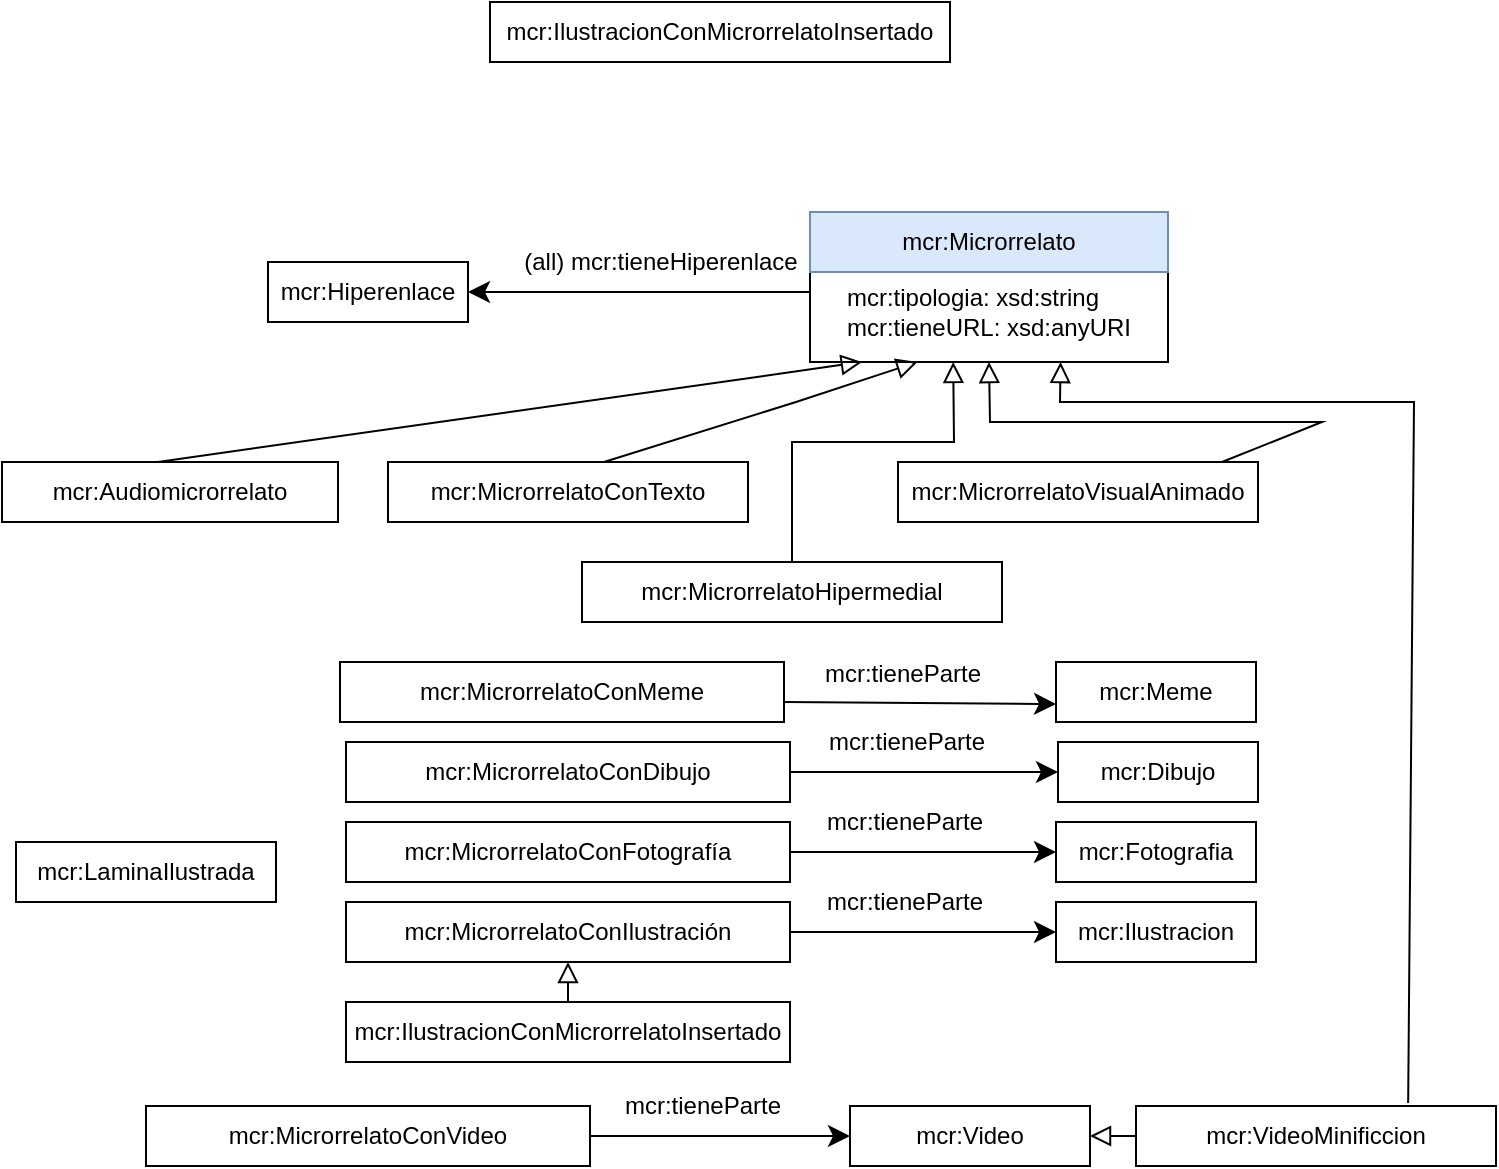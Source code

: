 <mxfile version="14.2.9" type="device"><diagram id="hYMJHa4g3Ncpx39WXmlK" name="Page-1"><mxGraphModel dx="868" dy="454" grid="1" gridSize="10" guides="1" tooltips="1" connect="1" arrows="1" fold="1" page="1" pageScale="1" pageWidth="827" pageHeight="1169" math="0" shadow="0"><root><mxCell id="0"/><mxCell id="1" parent="0"/><mxCell id="dOOsDLRipQ1w4wj1MJgH-1" value="mcr:MicrorrelatoConTexto" style="rounded=0;whiteSpace=wrap;html=1;snapToPoint=1;points=[[0.1,0],[0.2,0],[0.3,0],[0.4,0],[0.5,0],[0.6,0],[0.7,0],[0.8,0],[0.9,0],[0,0.1],[0,0.3],[0,0.5],[0,0.7],[0,0.9],[0.1,1],[0.2,1],[0.3,1],[0.4,1],[0.5,1],[0.6,1],[0.7,1],[0.8,1],[0.9,1],[1,0.1],[1,0.3],[1,0.5],[1,0.7],[1,0.9]];" vertex="1" parent="1"><mxGeometry x="216" y="590" width="180" height="30" as="geometry"/></mxCell><mxCell id="dOOsDLRipQ1w4wj1MJgH-2" value="mcr:MicrorrelatoHipermedial" style="rounded=0;whiteSpace=wrap;html=1;snapToPoint=1;points=[[0.1,0],[0.2,0],[0.3,0],[0.4,0],[0.5,0],[0.6,0],[0.7,0],[0.8,0],[0.9,0],[0,0.1],[0,0.3],[0,0.5],[0,0.7],[0,0.9],[0.1,1],[0.2,1],[0.3,1],[0.4,1],[0.5,1],[0.6,1],[0.7,1],[0.8,1],[0.9,1],[1,0.1],[1,0.3],[1,0.5],[1,0.7],[1,0.9]];" vertex="1" parent="1"><mxGeometry x="313" y="640" width="210" height="30" as="geometry"/></mxCell><mxCell id="dOOsDLRipQ1w4wj1MJgH-3" value="&lt;div align=&quot;left&quot;&gt;mcr:tipologia: xsd:string&lt;/div&gt;&lt;div&gt;mcr:tieneURL: xsd:anyURI&lt;br&gt;&lt;/div&gt;" style="rounded=0;whiteSpace=wrap;html=1;snapToPoint=1;points=[[0.1,0],[0.2,0],[0.3,0],[0.4,0],[0.5,0],[0.6,0],[0.7,0],[0.8,0],[0.9,0],[0,0.1],[0,0.3],[0,0.5],[0,0.7],[0,0.9],[0.1,1],[0.2,1],[0.3,1],[0.4,1],[0.5,1],[0.6,1],[0.7,1],[0.8,1],[0.9,1],[1,0.1],[1,0.3],[1,0.5],[1,0.7],[1,0.9]];" vertex="1" parent="1"><mxGeometry x="427" y="490" width="179" height="50" as="geometry"/></mxCell><mxCell id="dOOsDLRipQ1w4wj1MJgH-4" value="mcr:Microrrelato" style="rounded=0;whiteSpace=wrap;html=1;snapToPoint=1;points=[[0.1,0],[0.2,0],[0.3,0],[0.4,0],[0.5,0],[0.6,0],[0.7,0],[0.8,0],[0.9,0],[0,0.1],[0,0.3],[0,0.5],[0,0.7],[0,0.9],[0.1,1],[0.2,1],[0.3,1],[0.4,1],[0.5,1],[0.6,1],[0.7,1],[0.8,1],[0.9,1],[1,0.1],[1,0.3],[1,0.5],[1,0.7],[1,0.9]];fillColor=#dae8fc;strokeColor=#6c8ebf;" vertex="1" parent="1"><mxGeometry x="427" y="465.0" width="179" height="30" as="geometry"/></mxCell><mxCell id="dOOsDLRipQ1w4wj1MJgH-5" value="mcr:MicrorrelatoVisualAnimado" style="rounded=0;whiteSpace=wrap;html=1;snapToPoint=1;points=[[0.1,0],[0.2,0],[0.3,0],[0.4,0],[0.5,0],[0.6,0],[0.7,0],[0.8,0],[0.9,0],[0,0.1],[0,0.3],[0,0.5],[0,0.7],[0,0.9],[0.1,1],[0.2,1],[0.3,1],[0.4,1],[0.5,1],[0.6,1],[0.7,1],[0.8,1],[0.9,1],[1,0.1],[1,0.3],[1,0.5],[1,0.7],[1,0.9]];" vertex="1" parent="1"><mxGeometry x="471" y="590" width="180" height="30" as="geometry"/></mxCell><mxCell id="dOOsDLRipQ1w4wj1MJgH-6" value="mcr:VideoMinificcion" style="rounded=0;whiteSpace=wrap;html=1;snapToPoint=1;points=[[0.1,0],[0.2,0],[0.3,0],[0.4,0],[0.5,0],[0.6,0],[0.7,0],[0.8,0],[0.9,0],[0,0.1],[0,0.3],[0,0.5],[0,0.7],[0,0.9],[0.1,1],[0.2,1],[0.3,1],[0.4,1],[0.5,1],[0.6,1],[0.7,1],[0.8,1],[0.9,1],[1,0.1],[1,0.3],[1,0.5],[1,0.7],[1,0.9]];" vertex="1" parent="1"><mxGeometry x="590" y="912" width="180" height="30" as="geometry"/></mxCell><mxCell id="dOOsDLRipQ1w4wj1MJgH-7" value="" style="endArrow=block;html=1;fontColor=#000099;endFill=0;entryX=0.145;entryY=1;entryDx=0;entryDy=0;endSize=8;arcSize=0;exitX=0.464;exitY=0;exitDx=0;exitDy=0;entryPerimeter=0;exitPerimeter=0;" edge="1" parent="1" source="dOOsDLRipQ1w4wj1MJgH-11" target="dOOsDLRipQ1w4wj1MJgH-3"><mxGeometry width="50" height="50" relative="1" as="geometry"><mxPoint x="503" y="639" as="sourcePoint"/><mxPoint x="650.99" y="530" as="targetPoint"/></mxGeometry></mxCell><mxCell id="dOOsDLRipQ1w4wj1MJgH-8" value="" style="endArrow=block;html=1;fontColor=#000099;exitX=0.5;exitY=0;exitDx=0;exitDy=0;endFill=0;endSize=8;arcSize=0;entryX=0.4;entryY=1;entryDx=0;entryDy=0;" edge="1" parent="1" source="dOOsDLRipQ1w4wj1MJgH-2" target="dOOsDLRipQ1w4wj1MJgH-3"><mxGeometry width="50" height="50" relative="1" as="geometry"><mxPoint x="703" y="640" as="sourcePoint"/><mxPoint x="797" y="610" as="targetPoint"/><Array as="points"><mxPoint x="418" y="580"/><mxPoint x="499" y="580"/></Array></mxGeometry></mxCell><mxCell id="dOOsDLRipQ1w4wj1MJgH-9" value="" style="endArrow=block;html=1;fontColor=#000099;exitX=0.756;exitY=-0.05;exitDx=0;exitDy=0;endFill=0;entryX=0.7;entryY=1;entryDx=0;entryDy=0;endSize=8;arcSize=0;exitPerimeter=0;" edge="1" parent="1" source="dOOsDLRipQ1w4wj1MJgH-6" target="dOOsDLRipQ1w4wj1MJgH-3"><mxGeometry width="50" height="50" relative="1" as="geometry"><mxPoint x="922" y="640" as="sourcePoint"/><mxPoint x="850.4" y="610.0" as="targetPoint"/><Array as="points"><mxPoint x="729" y="560"/><mxPoint x="552" y="560"/></Array></mxGeometry></mxCell><mxCell id="dOOsDLRipQ1w4wj1MJgH-10" value="" style="endArrow=block;html=1;fontColor=#000099;endFill=0;entryX=0.3;entryY=1;entryDx=0;entryDy=0;endSize=8;arcSize=0;exitX=0.6;exitY=0;exitDx=0;exitDy=0;" edge="1" parent="1" source="dOOsDLRipQ1w4wj1MJgH-1" target="dOOsDLRipQ1w4wj1MJgH-3"><mxGeometry width="50" height="50" relative="1" as="geometry"><mxPoint x="555" y="650" as="sourcePoint"/><mxPoint x="832.5" y="610.0" as="targetPoint"/><Array as="points"><mxPoint x="420" y="560"/></Array></mxGeometry></mxCell><mxCell id="dOOsDLRipQ1w4wj1MJgH-11" value="mcr:Audiomicrorrelato" style="rounded=0;whiteSpace=wrap;html=1;snapToPoint=1;points=[[0.1,0],[0.2,0],[0.3,0],[0.4,0],[0.5,0],[0.6,0],[0.7,0],[0.8,0],[0.9,0],[0,0.1],[0,0.3],[0,0.5],[0,0.7],[0,0.9],[0.1,1],[0.2,1],[0.3,1],[0.4,1],[0.5,1],[0.6,1],[0.7,1],[0.8,1],[0.9,1],[1,0.1],[1,0.3],[1,0.5],[1,0.7],[1,0.9]];" vertex="1" parent="1"><mxGeometry x="23" y="590" width="168" height="30" as="geometry"/></mxCell><mxCell id="dOOsDLRipQ1w4wj1MJgH-12" value="" style="endArrow=block;html=1;fontColor=#000099;endFill=0;entryX=0.5;entryY=1;entryDx=0;entryDy=0;endSize=8;arcSize=0;exitX=0.9;exitY=0;exitDx=0;exitDy=0;" edge="1" parent="1" source="dOOsDLRipQ1w4wj1MJgH-5" target="dOOsDLRipQ1w4wj1MJgH-3"><mxGeometry width="50" height="50" relative="1" as="geometry"><mxPoint x="683" y="710" as="sourcePoint"/><mxPoint x="623" y="590" as="targetPoint"/><Array as="points"><mxPoint x="683" y="570"/><mxPoint x="643" y="570"/><mxPoint x="603" y="570"/><mxPoint x="517" y="570"/></Array></mxGeometry></mxCell><mxCell id="dOOsDLRipQ1w4wj1MJgH-13" value="mcr:IlustracionConMicrorrelatoInsertado" style="rounded=0;whiteSpace=wrap;html=1;snapToPoint=1;points=[[0.1,0],[0.2,0],[0.3,0],[0.4,0],[0.5,0],[0.6,0],[0.7,0],[0.8,0],[0.9,0],[0,0.1],[0,0.3],[0,0.5],[0,0.7],[0,0.9],[0.1,1],[0.2,1],[0.3,1],[0.4,1],[0.5,1],[0.6,1],[0.7,1],[0.8,1],[0.9,1],[1,0.1],[1,0.3],[1,0.5],[1,0.7],[1,0.9]];" vertex="1" parent="1"><mxGeometry x="195" y="860" width="222" height="30" as="geometry"/></mxCell><mxCell id="dOOsDLRipQ1w4wj1MJgH-14" value="" style="endArrow=block;html=1;fontColor=#000099;endFill=0;endSize=8;arcSize=0;exitX=0.5;exitY=0;exitDx=0;exitDy=0;entryX=0.5;entryY=1;entryDx=0;entryDy=0;" edge="1" parent="1" source="dOOsDLRipQ1w4wj1MJgH-13" target="dOOsDLRipQ1w4wj1MJgH-20"><mxGeometry width="50" height="50" relative="1" as="geometry"><mxPoint x="540" y="820" as="sourcePoint"/><mxPoint x="540" y="800" as="targetPoint"/><Array as="points"/></mxGeometry></mxCell><mxCell id="dOOsDLRipQ1w4wj1MJgH-15" value="mcr:Hiperenlace" style="rounded=0;whiteSpace=wrap;html=1;snapToPoint=1;points=[[0.1,0],[0.2,0],[0.3,0],[0.4,0],[0.5,0],[0.6,0],[0.7,0],[0.8,0],[0.9,0],[0,0.1],[0,0.3],[0,0.5],[0,0.7],[0,0.9],[0.1,1],[0.2,1],[0.3,1],[0.4,1],[0.5,1],[0.6,1],[0.7,1],[0.8,1],[0.9,1],[1,0.1],[1,0.3],[1,0.5],[1,0.7],[1,0.9]];" vertex="1" parent="1"><mxGeometry x="156" y="490" width="100" height="30" as="geometry"/></mxCell><mxCell id="dOOsDLRipQ1w4wj1MJgH-16" value="mcr:Video" style="rounded=0;whiteSpace=wrap;html=1;snapToPoint=1;points=[[0.1,0],[0.2,0],[0.3,0],[0.4,0],[0.5,0],[0.6,0],[0.7,0],[0.8,0],[0.9,0],[0,0.1],[0,0.3],[0,0.5],[0,0.7],[0,0.9],[0.1,1],[0.2,1],[0.3,1],[0.4,1],[0.5,1],[0.6,1],[0.7,1],[0.8,1],[0.9,1],[1,0.1],[1,0.3],[1,0.5],[1,0.7],[1,0.9]];" vertex="1" parent="1"><mxGeometry x="447" y="912.0" width="120" height="30" as="geometry"/></mxCell><mxCell id="dOOsDLRipQ1w4wj1MJgH-17" value="" style="endArrow=block;html=1;fontColor=#000099;endFill=0;endSize=8;arcSize=0;entryX=1;entryY=0.5;entryDx=0;entryDy=0;exitX=0;exitY=0.5;exitDx=0;exitDy=0;" edge="1" parent="1" source="dOOsDLRipQ1w4wj1MJgH-6" target="dOOsDLRipQ1w4wj1MJgH-16"><mxGeometry width="50" height="50" relative="1" as="geometry"><mxPoint x="920.25" y="652.5" as="sourcePoint"/><mxPoint x="920.5" y="680.5" as="targetPoint"/><Array as="points"/></mxGeometry></mxCell><mxCell id="dOOsDLRipQ1w4wj1MJgH-18" value="mcr:Dibujo" style="rounded=0;whiteSpace=wrap;html=1;snapToPoint=1;points=[[0.1,0],[0.2,0],[0.3,0],[0.4,0],[0.5,0],[0.6,0],[0.7,0],[0.8,0],[0.9,0],[0,0.1],[0,0.3],[0,0.5],[0,0.7],[0,0.9],[0.1,1],[0.2,1],[0.3,1],[0.4,1],[0.5,1],[0.6,1],[0.7,1],[0.8,1],[0.9,1],[1,0.1],[1,0.3],[1,0.5],[1,0.7],[1,0.9]];" vertex="1" parent="1"><mxGeometry x="551" y="730" width="100" height="30" as="geometry"/></mxCell><mxCell id="dOOsDLRipQ1w4wj1MJgH-19" value="mcr:MicrorrelatoConFotografía" style="rounded=0;whiteSpace=wrap;html=1;snapToPoint=1;points=[[0.1,0],[0.2,0],[0.3,0],[0.4,0],[0.5,0],[0.6,0],[0.7,0],[0.8,0],[0.9,0],[0,0.1],[0,0.3],[0,0.5],[0,0.7],[0,0.9],[0.1,1],[0.2,1],[0.3,1],[0.4,1],[0.5,1],[0.6,1],[0.7,1],[0.8,1],[0.9,1],[1,0.1],[1,0.3],[1,0.5],[1,0.7],[1,0.9]];" vertex="1" parent="1"><mxGeometry x="195" y="770" width="222" height="30" as="geometry"/></mxCell><mxCell id="dOOsDLRipQ1w4wj1MJgH-20" value="mcr:MicrorrelatoConIlustración" style="rounded=0;whiteSpace=wrap;html=1;snapToPoint=1;points=[[0.1,0],[0.2,0],[0.3,0],[0.4,0],[0.5,0],[0.6,0],[0.7,0],[0.8,0],[0.9,0],[0,0.1],[0,0.3],[0,0.5],[0,0.7],[0,0.9],[0.1,1],[0.2,1],[0.3,1],[0.4,1],[0.5,1],[0.6,1],[0.7,1],[0.8,1],[0.9,1],[1,0.1],[1,0.3],[1,0.5],[1,0.7],[1,0.9]];" vertex="1" parent="1"><mxGeometry x="195" y="810" width="222" height="30" as="geometry"/></mxCell><mxCell id="dOOsDLRipQ1w4wj1MJgH-21" value="mcr:MicrorrelatoConDibujo" style="rounded=0;whiteSpace=wrap;html=1;snapToPoint=1;points=[[0.1,0],[0.2,0],[0.3,0],[0.4,0],[0.5,0],[0.6,0],[0.7,0],[0.8,0],[0.9,0],[0,0.1],[0,0.3],[0,0.5],[0,0.7],[0,0.9],[0.1,1],[0.2,1],[0.3,1],[0.4,1],[0.5,1],[0.6,1],[0.7,1],[0.8,1],[0.9,1],[1,0.1],[1,0.3],[1,0.5],[1,0.7],[1,0.9]];" vertex="1" parent="1"><mxGeometry x="195" y="730" width="222" height="30" as="geometry"/></mxCell><mxCell id="dOOsDLRipQ1w4wj1MJgH-22" value="mcr:MicrorrelatoConVideo" style="rounded=0;whiteSpace=wrap;html=1;snapToPoint=1;points=[[0.1,0],[0.2,0],[0.3,0],[0.4,0],[0.5,0],[0.6,0],[0.7,0],[0.8,0],[0.9,0],[0,0.1],[0,0.3],[0,0.5],[0,0.7],[0,0.9],[0.1,1],[0.2,1],[0.3,1],[0.4,1],[0.5,1],[0.6,1],[0.7,1],[0.8,1],[0.9,1],[1,0.1],[1,0.3],[1,0.5],[1,0.7],[1,0.9]];" vertex="1" parent="1"><mxGeometry x="95" y="912" width="222" height="30" as="geometry"/></mxCell><mxCell id="dOOsDLRipQ1w4wj1MJgH-23" value="" style="endArrow=classic;html=1;exitX=1;exitY=0.5;exitDx=0;exitDy=0;endSize=8;entryX=0;entryY=0.5;entryDx=0;entryDy=0;arcSize=0;" edge="1" parent="1" source="dOOsDLRipQ1w4wj1MJgH-22" target="dOOsDLRipQ1w4wj1MJgH-16"><mxGeometry width="50" height="50" relative="1" as="geometry"><mxPoint x="443.5" y="1062.5" as="sourcePoint"/><mxPoint x="503.98" y="1107.51" as="targetPoint"/><Array as="points"><mxPoint x="327" y="927"/></Array></mxGeometry></mxCell><mxCell id="dOOsDLRipQ1w4wj1MJgH-24" value="mcr:tieneParte" style="text;html=1;align=center;verticalAlign=middle;resizable=0;points=[];labelBackgroundColor=#ffffff;" vertex="1" connectable="0" parent="dOOsDLRipQ1w4wj1MJgH-23"><mxGeometry x="-0.127" relative="1" as="geometry"><mxPoint x="-1" y="-15" as="offset"/></mxGeometry></mxCell><mxCell id="dOOsDLRipQ1w4wj1MJgH-25" value="mcr:Ilustracion" style="rounded=0;whiteSpace=wrap;html=1;snapToPoint=1;points=[[0.1,0],[0.2,0],[0.3,0],[0.4,0],[0.5,0],[0.6,0],[0.7,0],[0.8,0],[0.9,0],[0,0.1],[0,0.3],[0,0.5],[0,0.7],[0,0.9],[0.1,1],[0.2,1],[0.3,1],[0.4,1],[0.5,1],[0.6,1],[0.7,1],[0.8,1],[0.9,1],[1,0.1],[1,0.3],[1,0.5],[1,0.7],[1,0.9]];" vertex="1" parent="1"><mxGeometry x="550" y="810" width="100" height="30" as="geometry"/></mxCell><mxCell id="dOOsDLRipQ1w4wj1MJgH-26" value="mcr:IlustracionConMicrorrelatoInsertado" style="rounded=0;whiteSpace=wrap;html=1;snapToPoint=1;points=[[0.1,0],[0.2,0],[0.3,0],[0.4,0],[0.5,0],[0.6,0],[0.7,0],[0.8,0],[0.9,0],[0,0.1],[0,0.3],[0,0.5],[0,0.7],[0,0.9],[0.1,1],[0.2,1],[0.3,1],[0.4,1],[0.5,1],[0.6,1],[0.7,1],[0.8,1],[0.9,1],[1,0.1],[1,0.3],[1,0.5],[1,0.7],[1,0.9]];" vertex="1" parent="1"><mxGeometry x="267" y="360" width="230" height="30" as="geometry"/></mxCell><mxCell id="dOOsDLRipQ1w4wj1MJgH-27" value="mcr:Fotografia" style="rounded=0;whiteSpace=wrap;html=1;snapToPoint=1;points=[[0.1,0],[0.2,0],[0.3,0],[0.4,0],[0.5,0],[0.6,0],[0.7,0],[0.8,0],[0.9,0],[0,0.1],[0,0.3],[0,0.5],[0,0.7],[0,0.9],[0.1,1],[0.2,1],[0.3,1],[0.4,1],[0.5,1],[0.6,1],[0.7,1],[0.8,1],[0.9,1],[1,0.1],[1,0.3],[1,0.5],[1,0.7],[1,0.9]];" vertex="1" parent="1"><mxGeometry x="550" y="770" width="100" height="30" as="geometry"/></mxCell><mxCell id="dOOsDLRipQ1w4wj1MJgH-28" value="mcr:LaminaIlustrada" style="rounded=0;whiteSpace=wrap;html=1;snapToPoint=1;points=[[0.1,0],[0.2,0],[0.3,0],[0.4,0],[0.5,0],[0.6,0],[0.7,0],[0.8,0],[0.9,0],[0,0.1],[0,0.3],[0,0.5],[0,0.7],[0,0.9],[0.1,1],[0.2,1],[0.3,1],[0.4,1],[0.5,1],[0.6,1],[0.7,1],[0.8,1],[0.9,1],[1,0.1],[1,0.3],[1,0.5],[1,0.7],[1,0.9]];" vertex="1" parent="1"><mxGeometry x="30" y="780" width="130" height="30" as="geometry"/></mxCell><mxCell id="dOOsDLRipQ1w4wj1MJgH-29" value="mcr:Meme" style="rounded=0;whiteSpace=wrap;html=1;snapToPoint=1;points=[[0.1,0],[0.2,0],[0.3,0],[0.4,0],[0.5,0],[0.6,0],[0.7,0],[0.8,0],[0.9,0],[0,0.1],[0,0.3],[0,0.5],[0,0.7],[0,0.9],[0.1,1],[0.2,1],[0.3,1],[0.4,1],[0.5,1],[0.6,1],[0.7,1],[0.8,1],[0.9,1],[1,0.1],[1,0.3],[1,0.5],[1,0.7],[1,0.9]];" vertex="1" parent="1"><mxGeometry x="550" y="690" width="100" height="30" as="geometry"/></mxCell><mxCell id="dOOsDLRipQ1w4wj1MJgH-34" value="mcr:MicrorrelatoConMeme" style="rounded=0;whiteSpace=wrap;html=1;snapToPoint=1;points=[[0.1,0],[0.2,0],[0.3,0],[0.4,0],[0.5,0],[0.6,0],[0.7,0],[0.8,0],[0.9,0],[0,0.1],[0,0.3],[0,0.5],[0,0.7],[0,0.9],[0.1,1],[0.2,1],[0.3,1],[0.4,1],[0.5,1],[0.6,1],[0.7,1],[0.8,1],[0.9,1],[1,0.1],[1,0.3],[1,0.5],[1,0.7],[1,0.9]];" vertex="1" parent="1"><mxGeometry x="192" y="690" width="222" height="30" as="geometry"/></mxCell><mxCell id="dOOsDLRipQ1w4wj1MJgH-38" value="" style="endArrow=classic;html=1;exitX=0;exitY=0.3;exitDx=0;exitDy=0;endSize=8;entryX=1;entryY=0.5;entryDx=0;entryDy=0;arcSize=0;" edge="1" parent="1" source="dOOsDLRipQ1w4wj1MJgH-3" target="dOOsDLRipQ1w4wj1MJgH-15"><mxGeometry width="50" height="50" relative="1" as="geometry"><mxPoint x="327" y="937" as="sourcePoint"/><mxPoint x="457" y="937.0" as="targetPoint"/><Array as="points"><mxPoint x="380" y="505"/></Array></mxGeometry></mxCell><mxCell id="dOOsDLRipQ1w4wj1MJgH-39" value="(all) mcr:tieneHiperenlace" style="text;html=1;align=center;verticalAlign=middle;resizable=0;points=[];labelBackgroundColor=#ffffff;" vertex="1" connectable="0" parent="dOOsDLRipQ1w4wj1MJgH-38"><mxGeometry x="-0.127" relative="1" as="geometry"><mxPoint x="-1" y="-15" as="offset"/></mxGeometry></mxCell><mxCell id="dOOsDLRipQ1w4wj1MJgH-40" value="" style="endArrow=classic;html=1;exitX=1;exitY=0.667;exitDx=0;exitDy=0;endSize=8;entryX=0;entryY=0.7;entryDx=0;entryDy=0;arcSize=0;exitPerimeter=0;" edge="1" parent="1" source="dOOsDLRipQ1w4wj1MJgH-34" target="dOOsDLRipQ1w4wj1MJgH-29"><mxGeometry width="50" height="50" relative="1" as="geometry"><mxPoint x="327" y="937" as="sourcePoint"/><mxPoint x="457" y="937.0" as="targetPoint"/><Array as="points"/></mxGeometry></mxCell><mxCell id="dOOsDLRipQ1w4wj1MJgH-41" value="mcr:tieneParte" style="text;html=1;align=center;verticalAlign=middle;resizable=0;points=[];labelBackgroundColor=#ffffff;" vertex="1" connectable="0" parent="dOOsDLRipQ1w4wj1MJgH-40"><mxGeometry x="-0.127" relative="1" as="geometry"><mxPoint x="-1" y="-15" as="offset"/></mxGeometry></mxCell><mxCell id="dOOsDLRipQ1w4wj1MJgH-42" value="" style="endArrow=classic;html=1;exitX=1;exitY=0.5;exitDx=0;exitDy=0;endSize=8;entryX=0;entryY=0.5;entryDx=0;entryDy=0;arcSize=0;" edge="1" parent="1" source="dOOsDLRipQ1w4wj1MJgH-21" target="dOOsDLRipQ1w4wj1MJgH-18"><mxGeometry width="50" height="50" relative="1" as="geometry"><mxPoint x="424" y="720.01" as="sourcePoint"/><mxPoint x="560" y="721" as="targetPoint"/><Array as="points"/></mxGeometry></mxCell><mxCell id="dOOsDLRipQ1w4wj1MJgH-43" value="mcr:tieneParte" style="text;html=1;align=center;verticalAlign=middle;resizable=0;points=[];labelBackgroundColor=#ffffff;" vertex="1" connectable="0" parent="dOOsDLRipQ1w4wj1MJgH-42"><mxGeometry x="-0.127" relative="1" as="geometry"><mxPoint x="-1" y="-15" as="offset"/></mxGeometry></mxCell><mxCell id="dOOsDLRipQ1w4wj1MJgH-44" value="" style="endArrow=classic;html=1;exitX=1;exitY=0.5;exitDx=0;exitDy=0;endSize=8;arcSize=0;" edge="1" parent="1" source="dOOsDLRipQ1w4wj1MJgH-19" target="dOOsDLRipQ1w4wj1MJgH-27"><mxGeometry width="50" height="50" relative="1" as="geometry"><mxPoint x="427" y="755" as="sourcePoint"/><mxPoint x="561" y="755" as="targetPoint"/><Array as="points"/></mxGeometry></mxCell><mxCell id="dOOsDLRipQ1w4wj1MJgH-45" value="mcr:tieneParte" style="text;html=1;align=center;verticalAlign=middle;resizable=0;points=[];labelBackgroundColor=#ffffff;" vertex="1" connectable="0" parent="dOOsDLRipQ1w4wj1MJgH-44"><mxGeometry x="-0.127" relative="1" as="geometry"><mxPoint x="-1" y="-15" as="offset"/></mxGeometry></mxCell><mxCell id="dOOsDLRipQ1w4wj1MJgH-46" value="" style="endArrow=classic;html=1;exitX=1;exitY=0.5;exitDx=0;exitDy=0;endSize=8;arcSize=0;entryX=0;entryY=0.5;entryDx=0;entryDy=0;" edge="1" parent="1" source="dOOsDLRipQ1w4wj1MJgH-20" target="dOOsDLRipQ1w4wj1MJgH-25"><mxGeometry width="50" height="50" relative="1" as="geometry"><mxPoint x="427" y="795" as="sourcePoint"/><mxPoint x="560" y="795" as="targetPoint"/><Array as="points"/></mxGeometry></mxCell><mxCell id="dOOsDLRipQ1w4wj1MJgH-47" value="mcr:tieneParte" style="text;html=1;align=center;verticalAlign=middle;resizable=0;points=[];labelBackgroundColor=#ffffff;" vertex="1" connectable="0" parent="dOOsDLRipQ1w4wj1MJgH-46"><mxGeometry x="-0.127" relative="1" as="geometry"><mxPoint x="-1" y="-15" as="offset"/></mxGeometry></mxCell></root></mxGraphModel></diagram></mxfile>